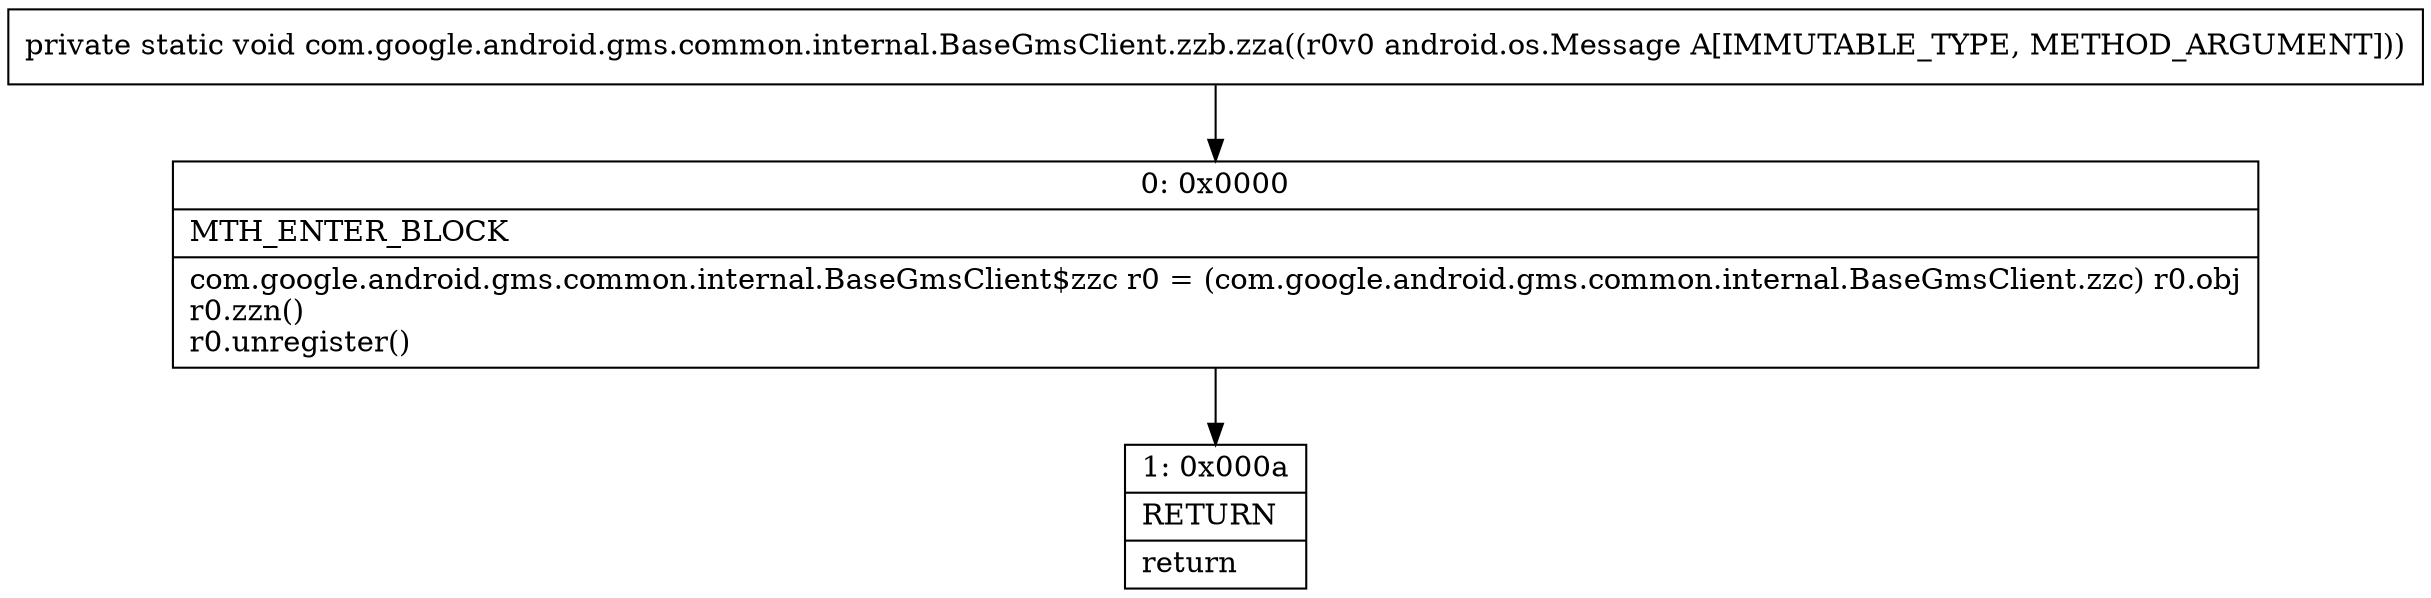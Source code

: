 digraph "CFG forcom.google.android.gms.common.internal.BaseGmsClient.zzb.zza(Landroid\/os\/Message;)V" {
Node_0 [shape=record,label="{0\:\ 0x0000|MTH_ENTER_BLOCK\l|com.google.android.gms.common.internal.BaseGmsClient$zzc r0 = (com.google.android.gms.common.internal.BaseGmsClient.zzc) r0.obj\lr0.zzn()\lr0.unregister()\l}"];
Node_1 [shape=record,label="{1\:\ 0x000a|RETURN\l|return\l}"];
MethodNode[shape=record,label="{private static void com.google.android.gms.common.internal.BaseGmsClient.zzb.zza((r0v0 android.os.Message A[IMMUTABLE_TYPE, METHOD_ARGUMENT])) }"];
MethodNode -> Node_0;
Node_0 -> Node_1;
}

